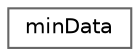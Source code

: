 digraph "Graphical Class Hierarchy"
{
 // LATEX_PDF_SIZE
  bgcolor="transparent";
  edge [fontname=Helvetica,fontsize=10,labelfontname=Helvetica,labelfontsize=10];
  node [fontname=Helvetica,fontsize=10,shape=box,height=0.2,width=0.4];
  rankdir="LR";
  Node0 [id="Node000000",label="minData",height=0.2,width=0.4,color="grey40", fillcolor="white", style="filled",URL="$classFoam_1_1minData.html",tooltip="For use with FaceCellWave. Transports minimum passive data."];
}
